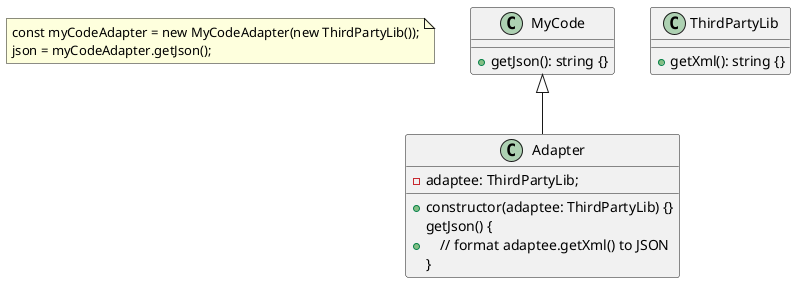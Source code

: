 @startuml
note as n1
const myCodeAdapter = new MyCodeAdapter(new ThirdPartyLib());
json = myCodeAdapter.getJson();
end note

class MyCode {
    + getJson(): string {}
}

class ThirdPartyLib {
    + getXml(): string {}
}

class Adapter extends MyCode {
    - adaptee: ThirdPartyLib;
    + constructor(adaptee: ThirdPartyLib) {}
    + getJson() {\n    // format adaptee.getXml() to JSON\n}
}
@enduml